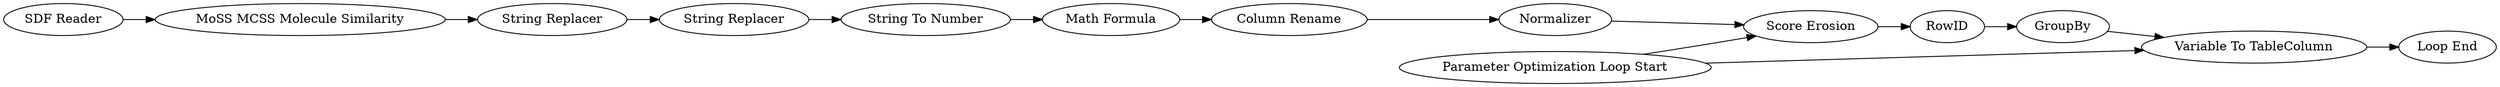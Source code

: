digraph {
	"-550626974124602268_1" [label="Score Erosion"]
	"-550626974124602268_128" [label=GroupBy]
	"-550626974124602268_126" [label="MoSS MCSS Molecule Similarity"]
	"-550626974124602268_123" [label="Math Formula"]
	"-550626974124602268_131" [label="Loop End"]
	"-550626974124602268_22" [label="String Replacer"]
	"-550626974124602268_127" [label="Parameter Optimization Loop Start"]
	"-550626974124602268_129" [label=RowID]
	"-550626974124602268_125" [label="Column Rename"]
	"-550626974124602268_20" [label="String Replacer"]
	"-550626974124602268_130" [label="Variable To TableColumn"]
	"-550626974124602268_124" [label=Normalizer]
	"-550626974124602268_21" [label="String To Number"]
	"-550626974124602268_2" [label="SDF Reader"]
	"-550626974124602268_21" -> "-550626974124602268_123"
	"-550626974124602268_124" -> "-550626974124602268_1"
	"-550626974124602268_20" -> "-550626974124602268_22"
	"-550626974124602268_22" -> "-550626974124602268_21"
	"-550626974124602268_127" -> "-550626974124602268_130"
	"-550626974124602268_125" -> "-550626974124602268_124"
	"-550626974124602268_130" -> "-550626974124602268_131"
	"-550626974124602268_1" -> "-550626974124602268_129"
	"-550626974124602268_123" -> "-550626974124602268_125"
	"-550626974124602268_126" -> "-550626974124602268_20"
	"-550626974124602268_127" -> "-550626974124602268_1"
	"-550626974124602268_129" -> "-550626974124602268_128"
	"-550626974124602268_128" -> "-550626974124602268_130"
	"-550626974124602268_2" -> "-550626974124602268_126"
	rankdir=LR
}
